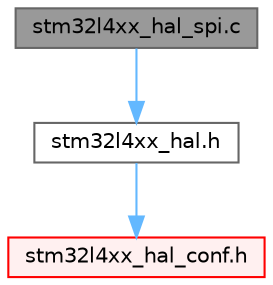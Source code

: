 digraph "stm32l4xx_hal_spi.c"
{
 // LATEX_PDF_SIZE
  bgcolor="transparent";
  edge [fontname=Helvetica,fontsize=10,labelfontname=Helvetica,labelfontsize=10];
  node [fontname=Helvetica,fontsize=10,shape=box,height=0.2,width=0.4];
  Node1 [id="Node000001",label="stm32l4xx_hal_spi.c",height=0.2,width=0.4,color="gray40", fillcolor="grey60", style="filled", fontcolor="black",tooltip="SPI HAL module driver. This file provides firmware functions to manage the following functionalities ..."];
  Node1 -> Node2 [id="edge1_Node000001_Node000002",color="steelblue1",style="solid",tooltip=" "];
  Node2 [id="Node000002",label="stm32l4xx_hal.h",height=0.2,width=0.4,color="grey40", fillcolor="white", style="filled",URL="$stm32l4xx__hal_8h.html",tooltip="This file contains all the functions prototypes for the HAL module driver."];
  Node2 -> Node3 [id="edge2_Node000002_Node000003",color="steelblue1",style="solid",tooltip=" "];
  Node3 [id="Node000003",label="stm32l4xx_hal_conf.h",height=0.2,width=0.4,color="red", fillcolor="#FFF0F0", style="filled",URL="$stm32l4xx__hal__conf_8h.html",tooltip="HAL configuration template file. This file should be copied to the application folder and renamed to ..."];
}
